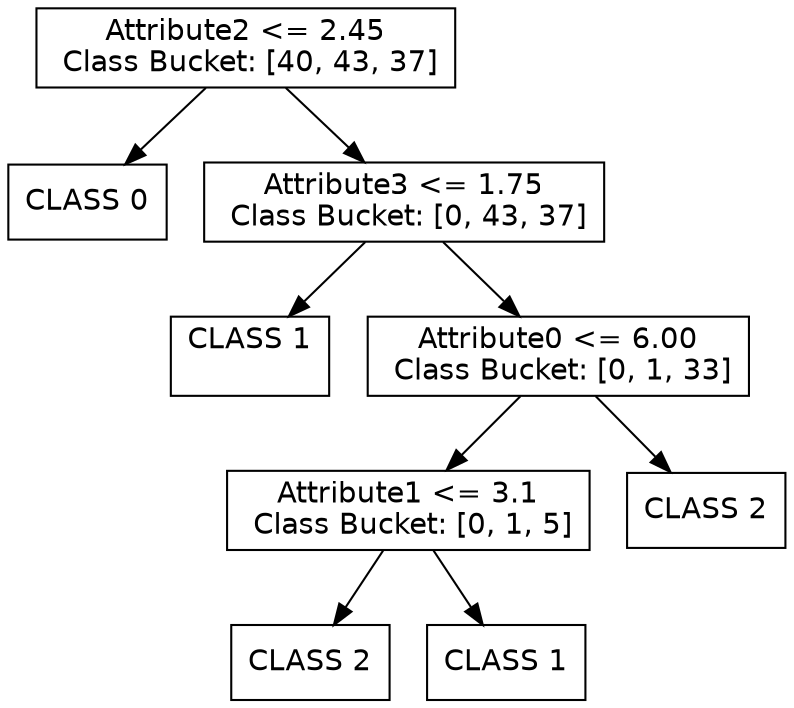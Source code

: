 digraph Tree {
node [shape=box, fontname="helvetica"] ;
edge [fontname="helvetica"] ;
1 [label="Attribute2 <= 2.45\n Class Bucket: [40, 43, 37]"] ;
2 [label="CLASS 0\n"] ;
1 -> 2 ;
3 [label="Attribute3 <= 1.75\n Class Bucket: [0, 43, 37]"] ;
1 -> 3 ;
4 [label="CLASS 1\n "] ;
3 -> 4 ;
5 [label="Attribute0 <= 6.00\n Class Bucket: [0, 1, 33]"] ;
3 -> 5 ;
6 [label="Attribute1 <= 3.1\n Class Bucket: [0, 1, 5]"] ;
5 -> 6 ;
7 [label="CLASS 2\n"] ;
6 -> 7 ;
8 [label="CLASS 1\n"] ;
6 -> 8 ;
9 [label="CLASS 2\n"] ;
5 -> 9 ;
}
